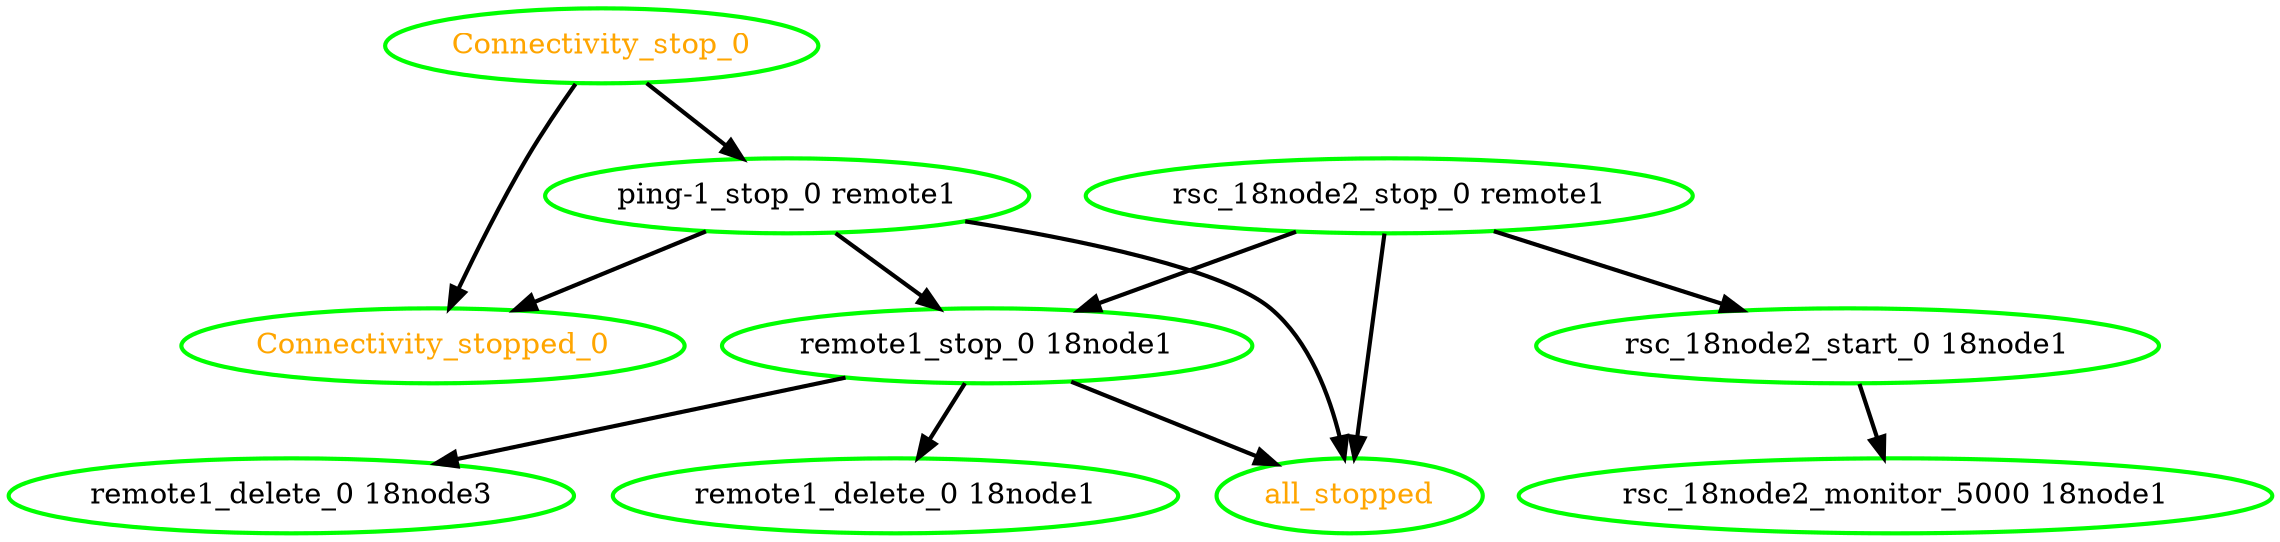 digraph "g" {
"Connectivity_stop_0" -> "Connectivity_stopped_0" [ style = bold]
"Connectivity_stop_0" -> "ping-1_stop_0 remote1" [ style = bold]
"Connectivity_stop_0" [ style=bold color="green" fontcolor="orange"]
"Connectivity_stopped_0" [ style=bold color="green" fontcolor="orange"]
"all_stopped" [ style=bold color="green" fontcolor="orange"]
"ping-1_stop_0 remote1" -> "Connectivity_stopped_0" [ style = bold]
"ping-1_stop_0 remote1" -> "all_stopped" [ style = bold]
"ping-1_stop_0 remote1" -> "remote1_stop_0 18node1" [ style = bold]
"ping-1_stop_0 remote1" [ style=bold color="green" fontcolor="black"]
"remote1_delete_0 18node1" [ style=bold color="green" fontcolor="black"]
"remote1_delete_0 18node3" [ style=bold color="green" fontcolor="black"]
"remote1_stop_0 18node1" -> "all_stopped" [ style = bold]
"remote1_stop_0 18node1" -> "remote1_delete_0 18node1" [ style = bold]
"remote1_stop_0 18node1" -> "remote1_delete_0 18node3" [ style = bold]
"remote1_stop_0 18node1" [ style=bold color="green" fontcolor="black"]
"rsc_18node2_monitor_5000 18node1" [ style=bold color="green" fontcolor="black"]
"rsc_18node2_start_0 18node1" -> "rsc_18node2_monitor_5000 18node1" [ style = bold]
"rsc_18node2_start_0 18node1" [ style=bold color="green" fontcolor="black"]
"rsc_18node2_stop_0 remote1" -> "all_stopped" [ style = bold]
"rsc_18node2_stop_0 remote1" -> "remote1_stop_0 18node1" [ style = bold]
"rsc_18node2_stop_0 remote1" -> "rsc_18node2_start_0 18node1" [ style = bold]
"rsc_18node2_stop_0 remote1" [ style=bold color="green" fontcolor="black"]
}
